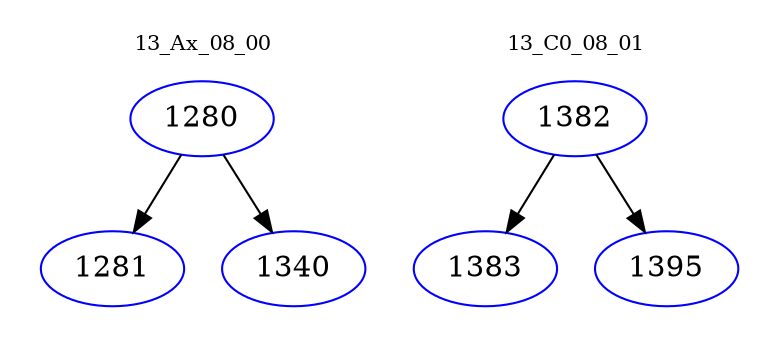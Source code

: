 digraph{
subgraph cluster_0 {
color = white
label = "13_Ax_08_00";
fontsize=10;
T0_1280 [label="1280", color="blue"]
T0_1280 -> T0_1281 [color="black"]
T0_1281 [label="1281", color="blue"]
T0_1280 -> T0_1340 [color="black"]
T0_1340 [label="1340", color="blue"]
}
subgraph cluster_1 {
color = white
label = "13_C0_08_01";
fontsize=10;
T1_1382 [label="1382", color="blue"]
T1_1382 -> T1_1383 [color="black"]
T1_1383 [label="1383", color="blue"]
T1_1382 -> T1_1395 [color="black"]
T1_1395 [label="1395", color="blue"]
}
}
